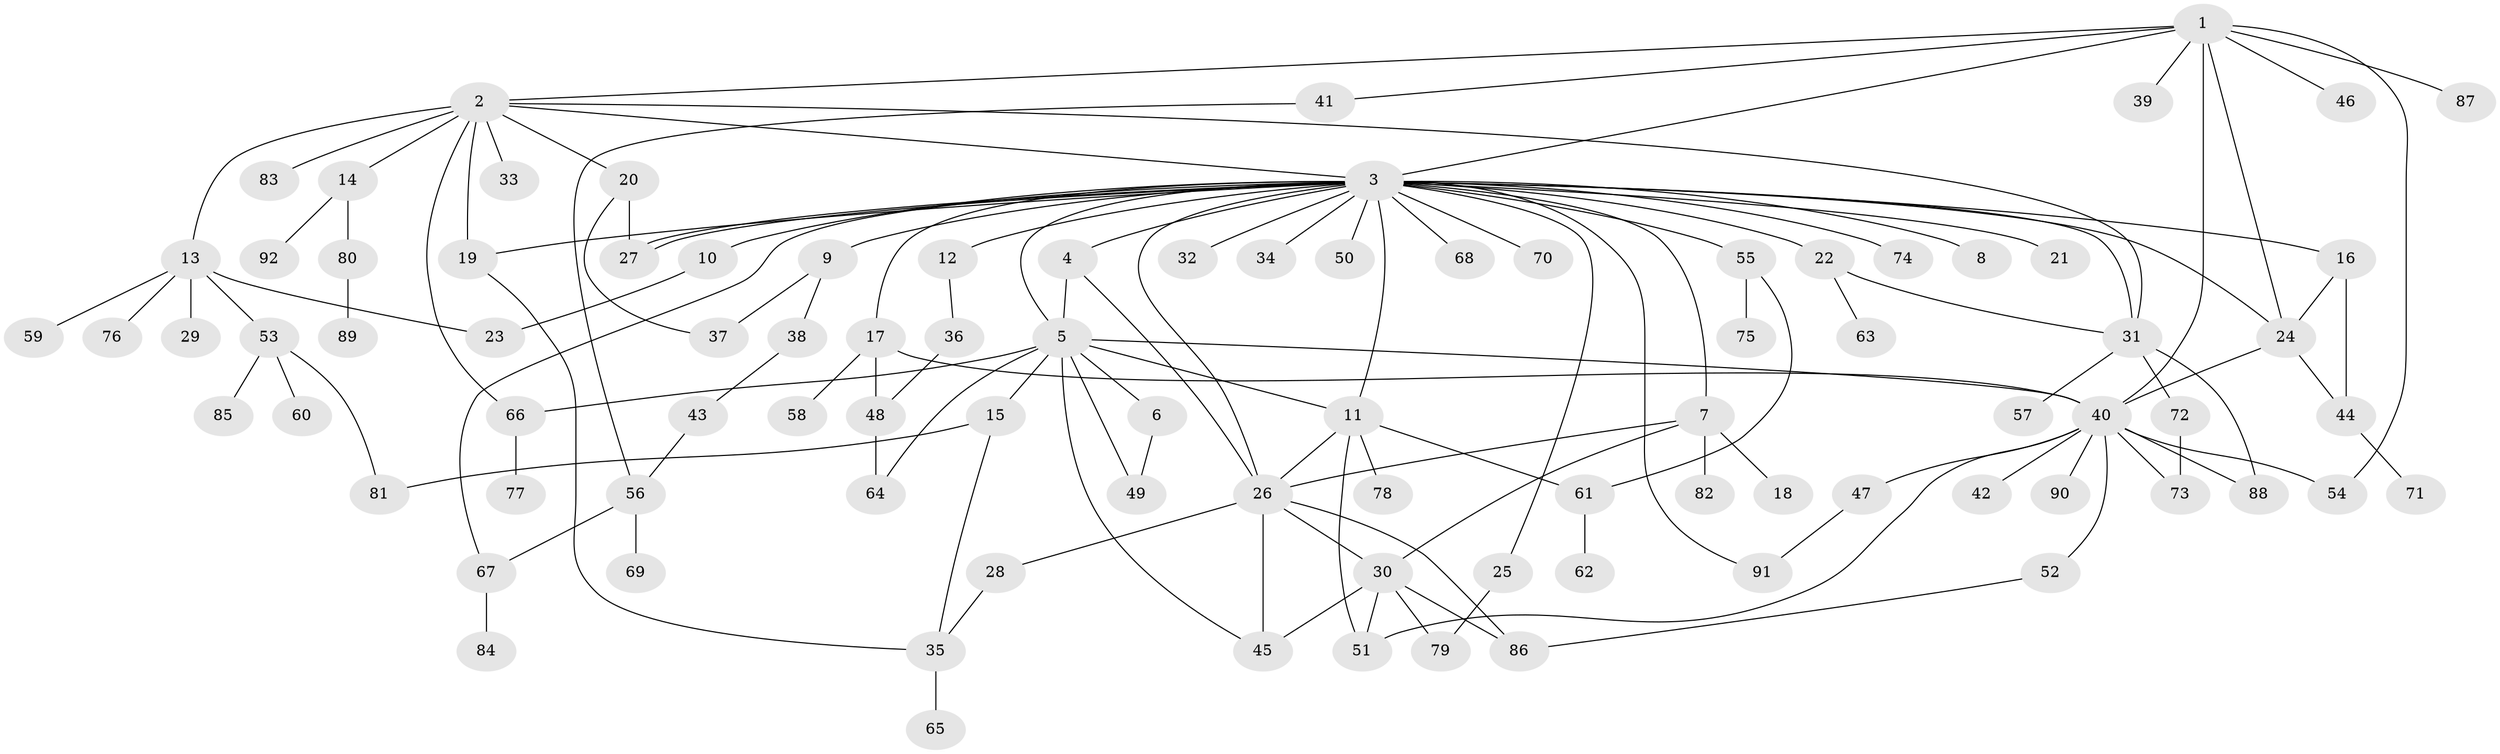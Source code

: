 // coarse degree distribution, {8: 0.015151515151515152, 10: 0.015151515151515152, 28: 0.015151515151515152, 3: 0.07575757575757576, 9: 0.015151515151515152, 5: 0.06060606060606061, 1: 0.4393939393939394, 2: 0.24242424242424243, 7: 0.030303030303030304, 4: 0.045454545454545456, 6: 0.030303030303030304, 13: 0.015151515151515152}
// Generated by graph-tools (version 1.1) at 2025/51/02/27/25 19:51:56]
// undirected, 92 vertices, 132 edges
graph export_dot {
graph [start="1"]
  node [color=gray90,style=filled];
  1;
  2;
  3;
  4;
  5;
  6;
  7;
  8;
  9;
  10;
  11;
  12;
  13;
  14;
  15;
  16;
  17;
  18;
  19;
  20;
  21;
  22;
  23;
  24;
  25;
  26;
  27;
  28;
  29;
  30;
  31;
  32;
  33;
  34;
  35;
  36;
  37;
  38;
  39;
  40;
  41;
  42;
  43;
  44;
  45;
  46;
  47;
  48;
  49;
  50;
  51;
  52;
  53;
  54;
  55;
  56;
  57;
  58;
  59;
  60;
  61;
  62;
  63;
  64;
  65;
  66;
  67;
  68;
  69;
  70;
  71;
  72;
  73;
  74;
  75;
  76;
  77;
  78;
  79;
  80;
  81;
  82;
  83;
  84;
  85;
  86;
  87;
  88;
  89;
  90;
  91;
  92;
  1 -- 2;
  1 -- 3;
  1 -- 24;
  1 -- 39;
  1 -- 40;
  1 -- 41;
  1 -- 46;
  1 -- 54;
  1 -- 87;
  2 -- 3;
  2 -- 13;
  2 -- 14;
  2 -- 19;
  2 -- 20;
  2 -- 31;
  2 -- 33;
  2 -- 66;
  2 -- 83;
  3 -- 4;
  3 -- 5;
  3 -- 7;
  3 -- 8;
  3 -- 9;
  3 -- 10;
  3 -- 11;
  3 -- 12;
  3 -- 16;
  3 -- 17;
  3 -- 19;
  3 -- 21;
  3 -- 22;
  3 -- 24;
  3 -- 25;
  3 -- 26;
  3 -- 27;
  3 -- 27;
  3 -- 31;
  3 -- 32;
  3 -- 34;
  3 -- 50;
  3 -- 55;
  3 -- 67;
  3 -- 68;
  3 -- 70;
  3 -- 74;
  3 -- 91;
  4 -- 5;
  4 -- 26;
  5 -- 6;
  5 -- 11;
  5 -- 15;
  5 -- 40;
  5 -- 45;
  5 -- 49;
  5 -- 64;
  5 -- 66;
  6 -- 49;
  7 -- 18;
  7 -- 26;
  7 -- 30;
  7 -- 82;
  9 -- 37;
  9 -- 38;
  10 -- 23;
  11 -- 26;
  11 -- 51;
  11 -- 61;
  11 -- 78;
  12 -- 36;
  13 -- 23;
  13 -- 29;
  13 -- 53;
  13 -- 59;
  13 -- 76;
  14 -- 80;
  14 -- 92;
  15 -- 35;
  15 -- 81;
  16 -- 24;
  16 -- 44;
  17 -- 40;
  17 -- 48;
  17 -- 58;
  19 -- 35;
  20 -- 27;
  20 -- 37;
  22 -- 31;
  22 -- 63;
  24 -- 40;
  24 -- 44;
  25 -- 79;
  26 -- 28;
  26 -- 30;
  26 -- 45;
  26 -- 86;
  28 -- 35;
  30 -- 45;
  30 -- 51;
  30 -- 79;
  30 -- 86;
  31 -- 57;
  31 -- 72;
  31 -- 88;
  35 -- 65;
  36 -- 48;
  38 -- 43;
  40 -- 42;
  40 -- 47;
  40 -- 51;
  40 -- 52;
  40 -- 54;
  40 -- 73;
  40 -- 88;
  40 -- 90;
  41 -- 56;
  43 -- 56;
  44 -- 71;
  47 -- 91;
  48 -- 64;
  52 -- 86;
  53 -- 60;
  53 -- 81;
  53 -- 85;
  55 -- 61;
  55 -- 75;
  56 -- 67;
  56 -- 69;
  61 -- 62;
  66 -- 77;
  67 -- 84;
  72 -- 73;
  80 -- 89;
}

